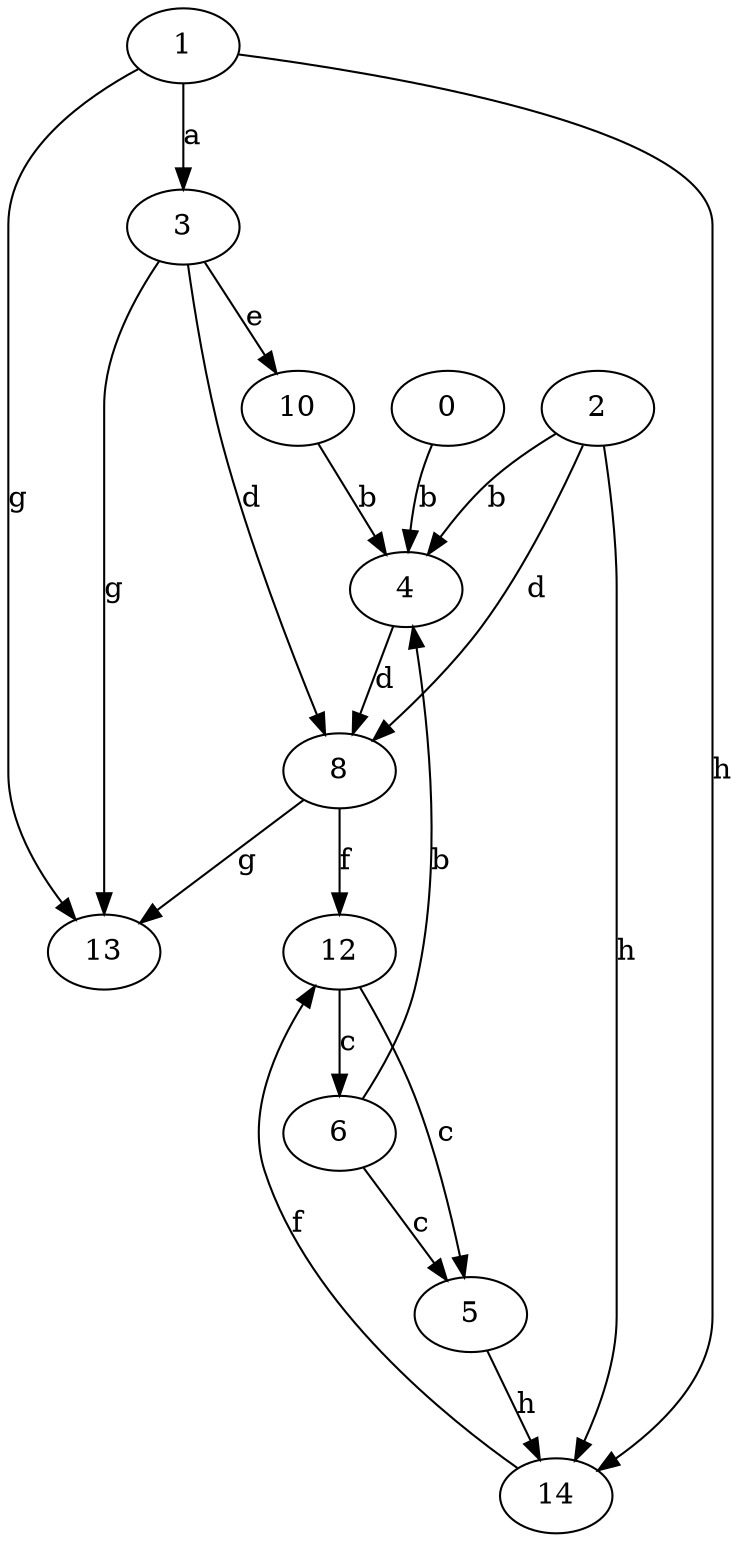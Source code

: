 strict digraph  {
0;
2;
3;
4;
5;
6;
8;
10;
1;
12;
13;
14;
0 -> 4  [label=b];
2 -> 4  [label=b];
2 -> 8  [label=d];
2 -> 14  [label=h];
3 -> 8  [label=d];
3 -> 10  [label=e];
3 -> 13  [label=g];
4 -> 8  [label=d];
5 -> 14  [label=h];
6 -> 4  [label=b];
6 -> 5  [label=c];
8 -> 12  [label=f];
8 -> 13  [label=g];
10 -> 4  [label=b];
1 -> 3  [label=a];
1 -> 13  [label=g];
1 -> 14  [label=h];
12 -> 5  [label=c];
12 -> 6  [label=c];
14 -> 12  [label=f];
}
